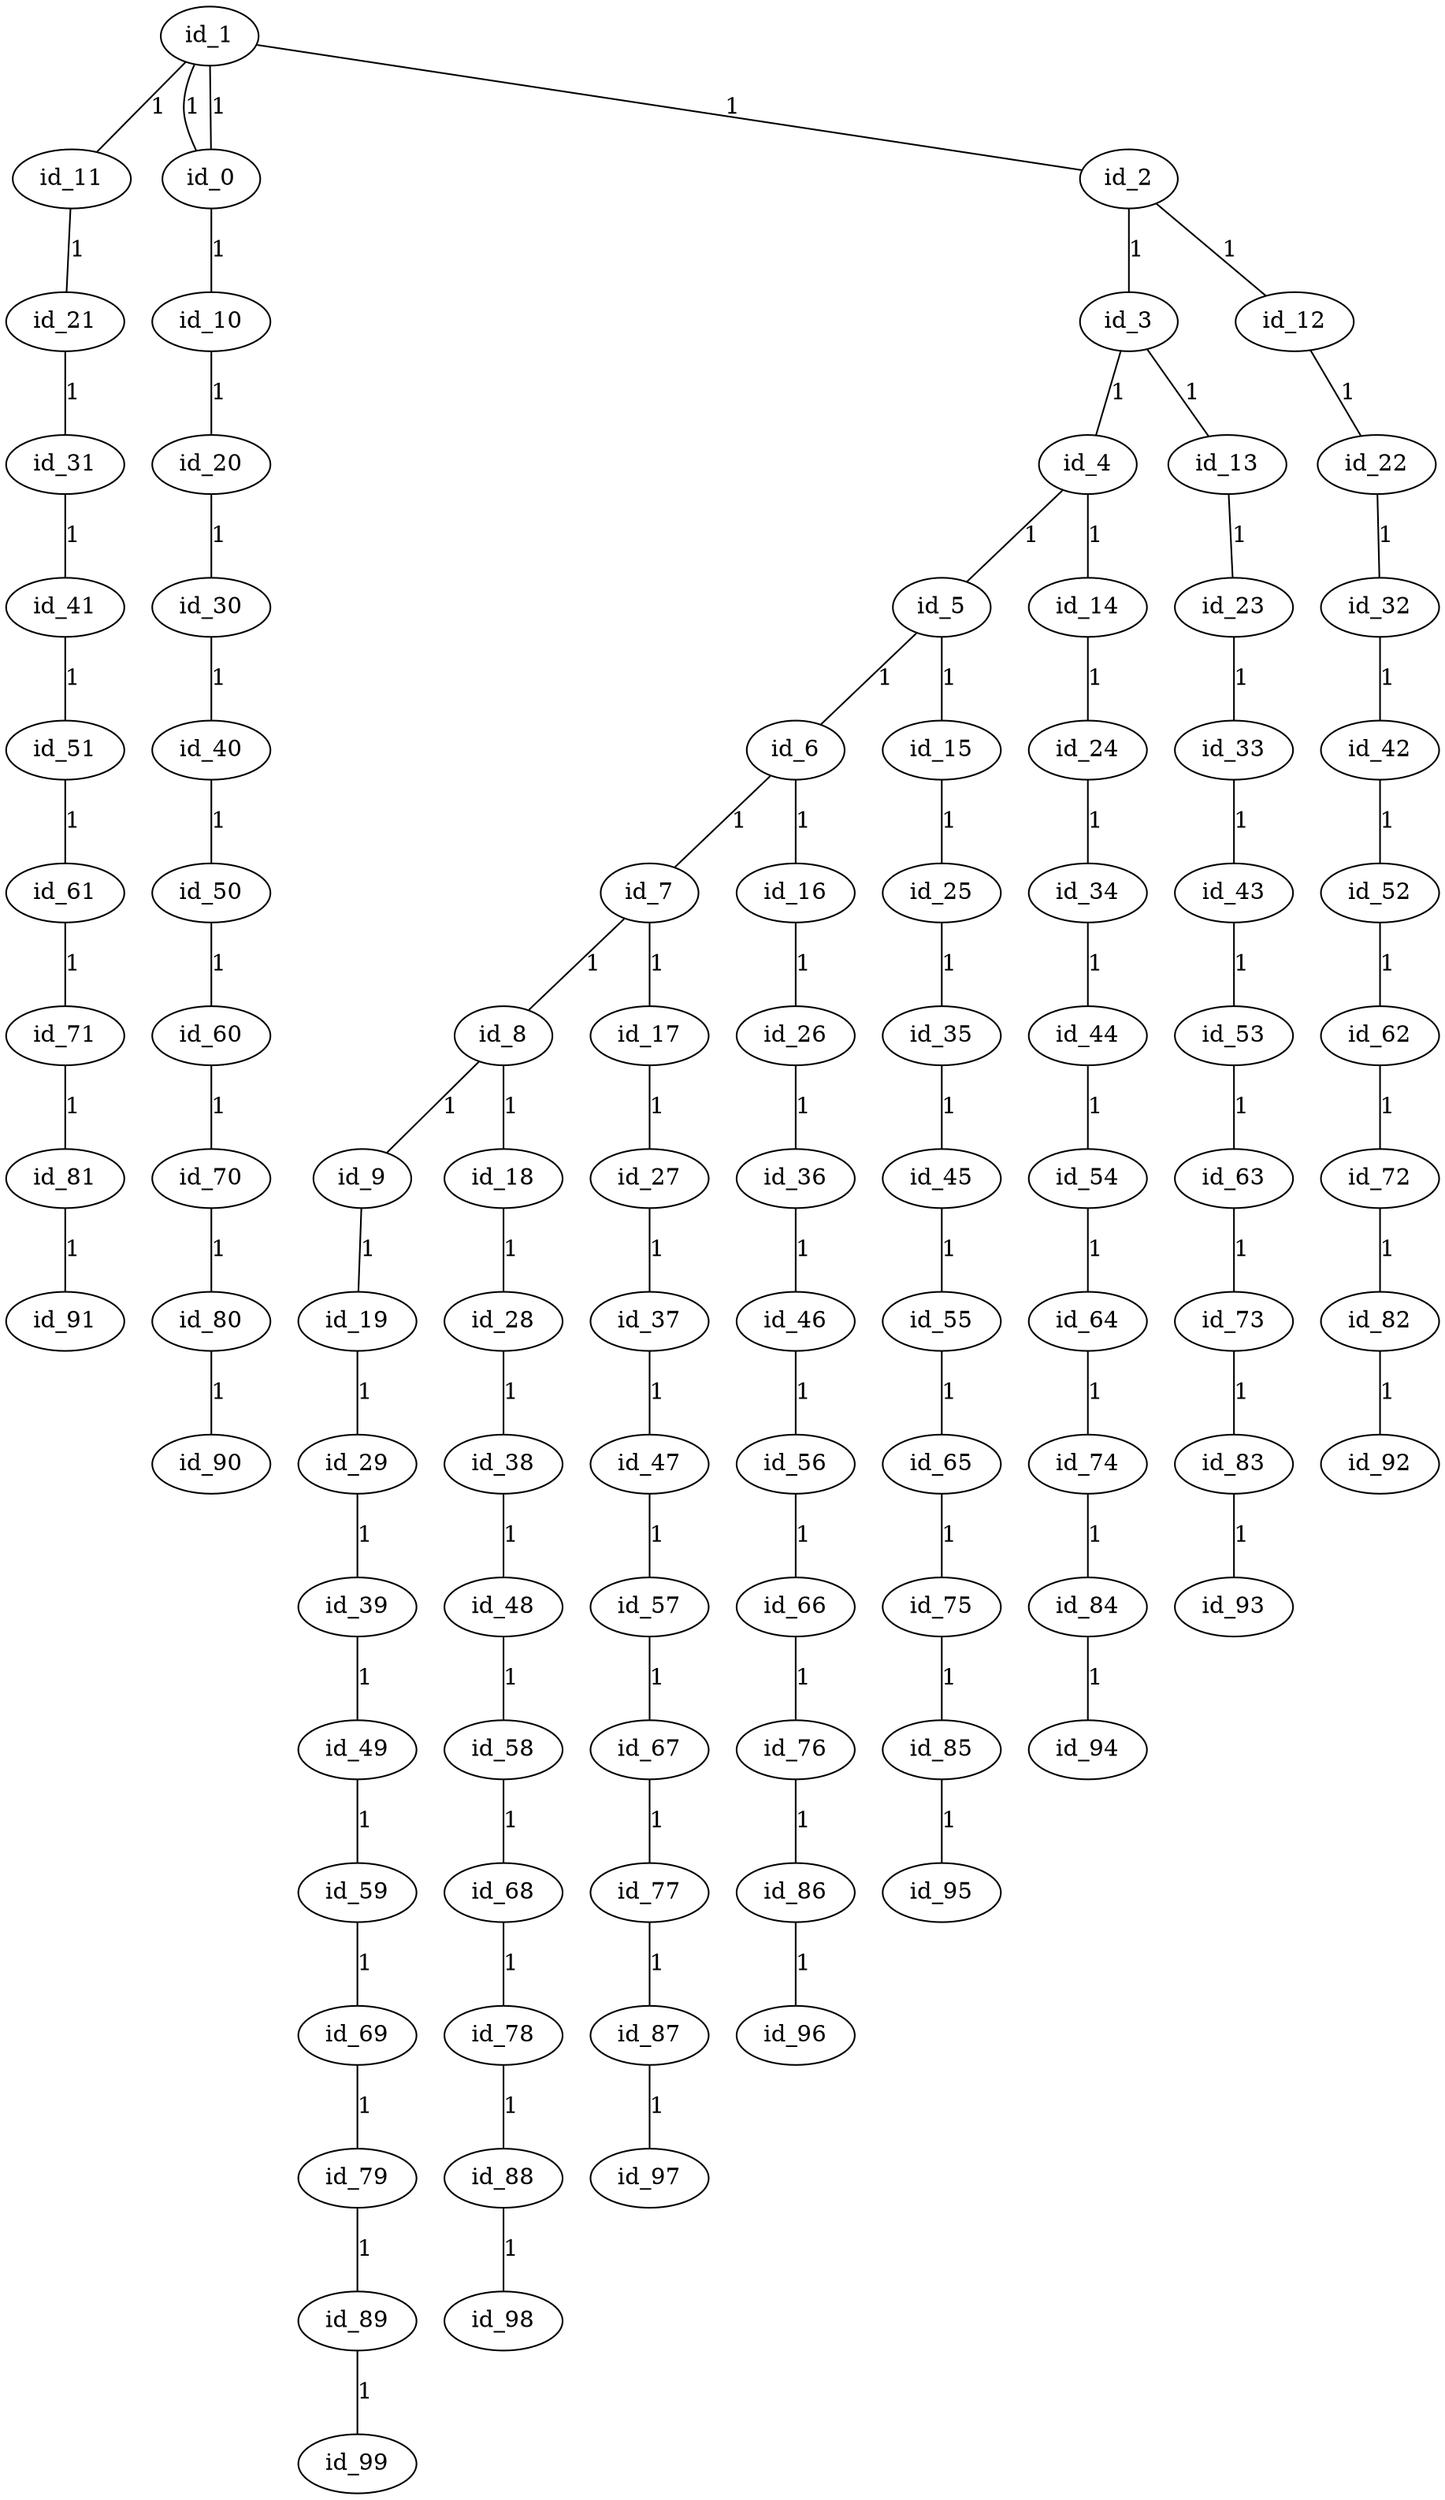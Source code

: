 graph GR{
id_11;
id_10;
id_3;
id_12;
id_21;
id_20;
id_4;
id_13;
id_22;
id_31;
id_30;
id_5;
id_14;
id_23;
id_32;
id_41;
id_40;
id_6;
id_15;
id_24;
id_33;
id_42;
id_51;
id_50;
id_7;
id_16;
id_25;
id_34;
id_43;
id_52;
id_61;
id_60;
id_8;
id_17;
id_26;
id_35;
id_44;
id_53;
id_62;
id_71;
id_70;
id_9;
id_18;
id_27;
id_36;
id_45;
id_54;
id_63;
id_72;
id_81;
id_80;
id_19;
id_28;
id_37;
id_46;
id_55;
id_64;
id_73;
id_82;
id_91;
id_90;
id_29;
id_38;
id_47;
id_56;
id_65;
id_74;
id_83;
id_92;
id_39;
id_48;
id_57;
id_66;
id_75;
id_84;
id_93;
id_49;
id_58;
id_67;
id_76;
id_85;
id_94;
id_59;
id_68;
id_77;
id_86;
id_95;
id_69;
id_78;
id_87;
id_96;
id_79;
id_88;
id_97;
id_89;
id_98;
id_99;
id_1;
id_1;
id_1;
id_1;
id_1;
id_1;
id_1--id_0[label=1];
id_1--id_2[label=1];
id_1--id_11[label=1];
id_0--id_10[label=1];
id_2--id_3[label=1];
id_2--id_12[label=1];
id_11--id_21[label=1];
id_10--id_20[label=1];
id_3--id_4[label=1];
id_3--id_13[label=1];
id_12--id_22[label=1];
id_21--id_31[label=1];
id_20--id_30[label=1];
id_4--id_5[label=1];
id_4--id_14[label=1];
id_13--id_23[label=1];
id_22--id_32[label=1];
id_31--id_41[label=1];
id_30--id_40[label=1];
id_5--id_6[label=1];
id_5--id_15[label=1];
id_14--id_24[label=1];
id_23--id_33[label=1];
id_32--id_42[label=1];
id_41--id_51[label=1];
id_40--id_50[label=1];
id_6--id_7[label=1];
id_6--id_16[label=1];
id_15--id_25[label=1];
id_24--id_34[label=1];
id_33--id_43[label=1];
id_42--id_52[label=1];
id_51--id_61[label=1];
id_50--id_60[label=1];
id_7--id_8[label=1];
id_7--id_17[label=1];
id_16--id_26[label=1];
id_25--id_35[label=1];
id_34--id_44[label=1];
id_43--id_53[label=1];
id_52--id_62[label=1];
id_61--id_71[label=1];
id_60--id_70[label=1];
id_8--id_9[label=1];
id_8--id_18[label=1];
id_17--id_27[label=1];
id_26--id_36[label=1];
id_35--id_45[label=1];
id_44--id_54[label=1];
id_53--id_63[label=1];
id_62--id_72[label=1];
id_71--id_81[label=1];
id_70--id_80[label=1];
id_9--id_19[label=1];
id_18--id_28[label=1];
id_27--id_37[label=1];
id_36--id_46[label=1];
id_45--id_55[label=1];
id_54--id_64[label=1];
id_63--id_73[label=1];
id_72--id_82[label=1];
id_81--id_91[label=1];
id_80--id_90[label=1];
id_19--id_29[label=1];
id_28--id_38[label=1];
id_37--id_47[label=1];
id_46--id_56[label=1];
id_55--id_65[label=1];
id_64--id_74[label=1];
id_73--id_83[label=1];
id_82--id_92[label=1];
id_29--id_39[label=1];
id_38--id_48[label=1];
id_47--id_57[label=1];
id_56--id_66[label=1];
id_65--id_75[label=1];
id_74--id_84[label=1];
id_83--id_93[label=1];
id_39--id_49[label=1];
id_48--id_58[label=1];
id_57--id_67[label=1];
id_66--id_76[label=1];
id_75--id_85[label=1];
id_84--id_94[label=1];
id_49--id_59[label=1];
id_58--id_68[label=1];
id_67--id_77[label=1];
id_76--id_86[label=1];
id_85--id_95[label=1];
id_59--id_69[label=1];
id_68--id_78[label=1];
id_77--id_87[label=1];
id_86--id_96[label=1];
id_69--id_79[label=1];
id_78--id_88[label=1];
id_87--id_97[label=1];
id_79--id_89[label=1];
id_88--id_98[label=1];
id_89--id_99[label=1];
id_1--id_0[label=1];
}